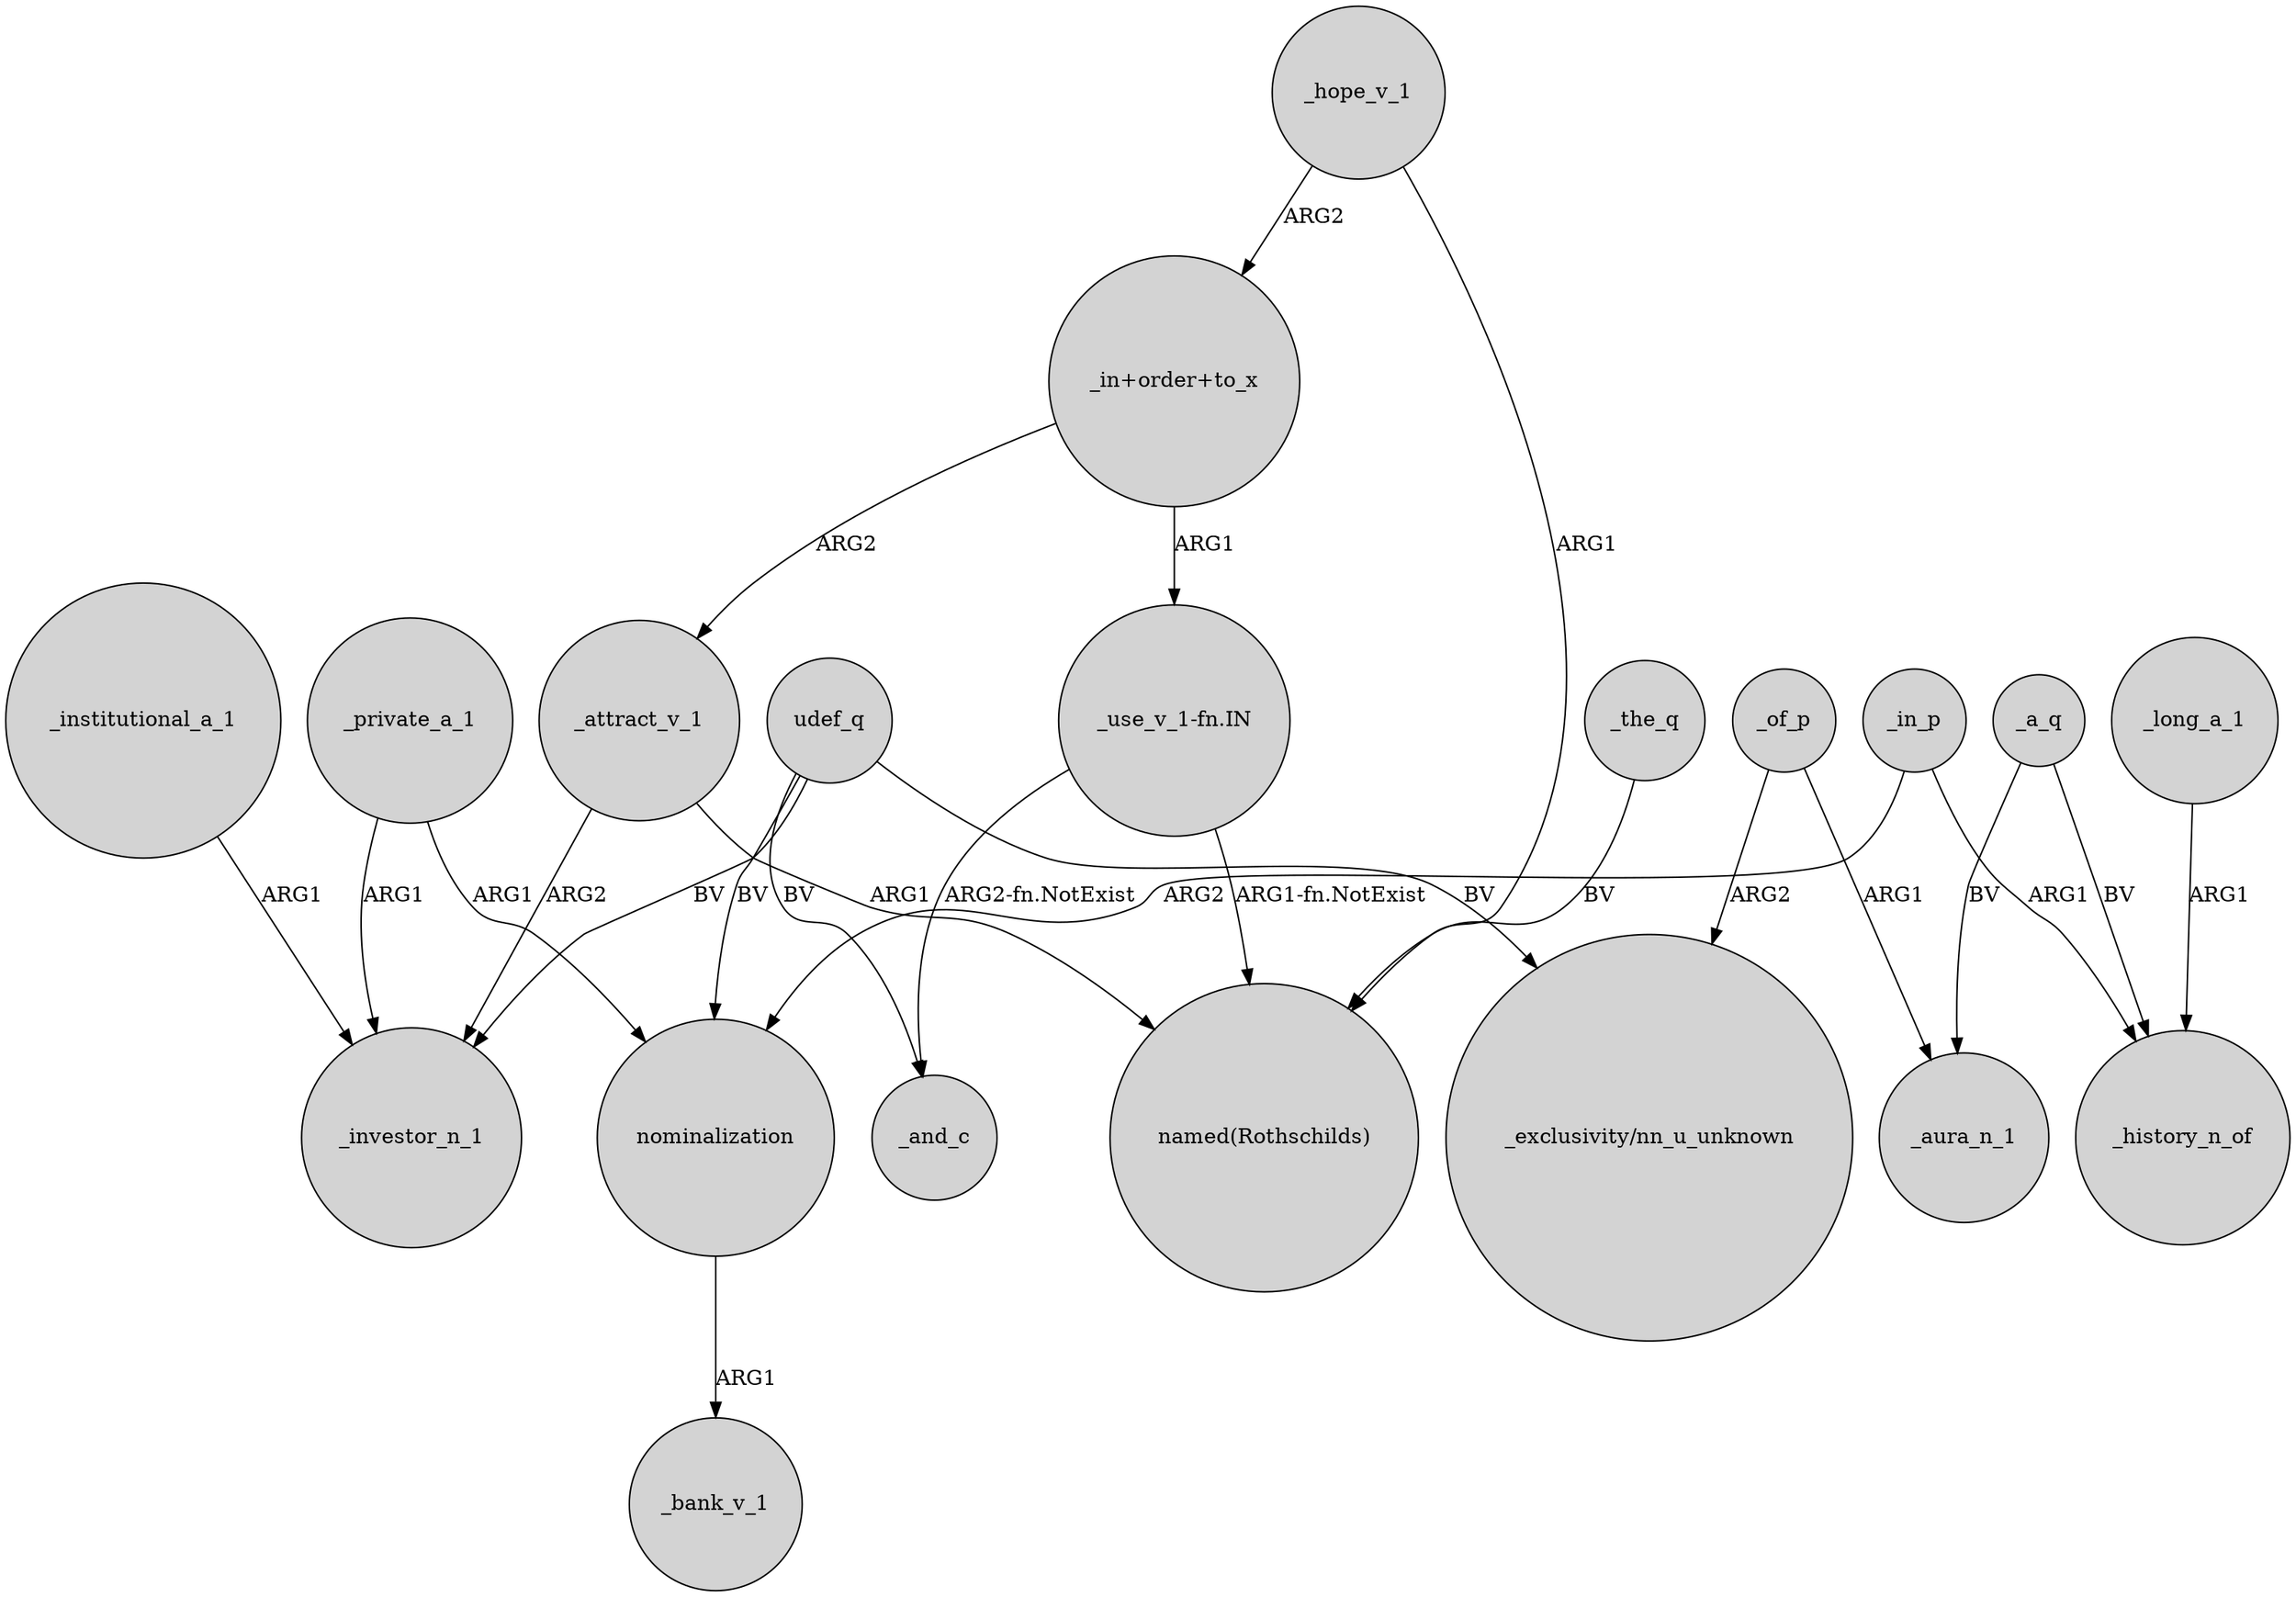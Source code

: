 digraph {
	node [shape=circle style=filled]
	_private_a_1 -> nominalization [label=ARG1]
	_attract_v_1 -> _investor_n_1 [label=ARG2]
	_a_q -> _history_n_of [label=BV]
	_private_a_1 -> _investor_n_1 [label=ARG1]
	udef_q -> _investor_n_1 [label=BV]
	_of_p -> _aura_n_1 [label=ARG1]
	"_use_v_1-fn.IN" -> _and_c [label="ARG2-fn.NotExist"]
	_hope_v_1 -> "_in+order+to_x" [label=ARG2]
	_hope_v_1 -> "named(Rothschilds)" [label=ARG1]
	_institutional_a_1 -> _investor_n_1 [label=ARG1]
	"_in+order+to_x" -> _attract_v_1 [label=ARG2]
	nominalization -> _bank_v_1 [label=ARG1]
	udef_q -> nominalization [label=BV]
	"_in+order+to_x" -> "_use_v_1-fn.IN" [label=ARG1]
	_in_p -> _history_n_of [label=ARG1]
	_the_q -> "named(Rothschilds)" [label=BV]
	_attract_v_1 -> "named(Rothschilds)" [label=ARG1]
	_a_q -> _aura_n_1 [label=BV]
	_in_p -> nominalization [label=ARG2]
	_of_p -> "_exclusivity/nn_u_unknown" [label=ARG2]
	udef_q -> _and_c [label=BV]
	udef_q -> "_exclusivity/nn_u_unknown" [label=BV]
	"_use_v_1-fn.IN" -> "named(Rothschilds)" [label="ARG1-fn.NotExist"]
	_long_a_1 -> _history_n_of [label=ARG1]
}
